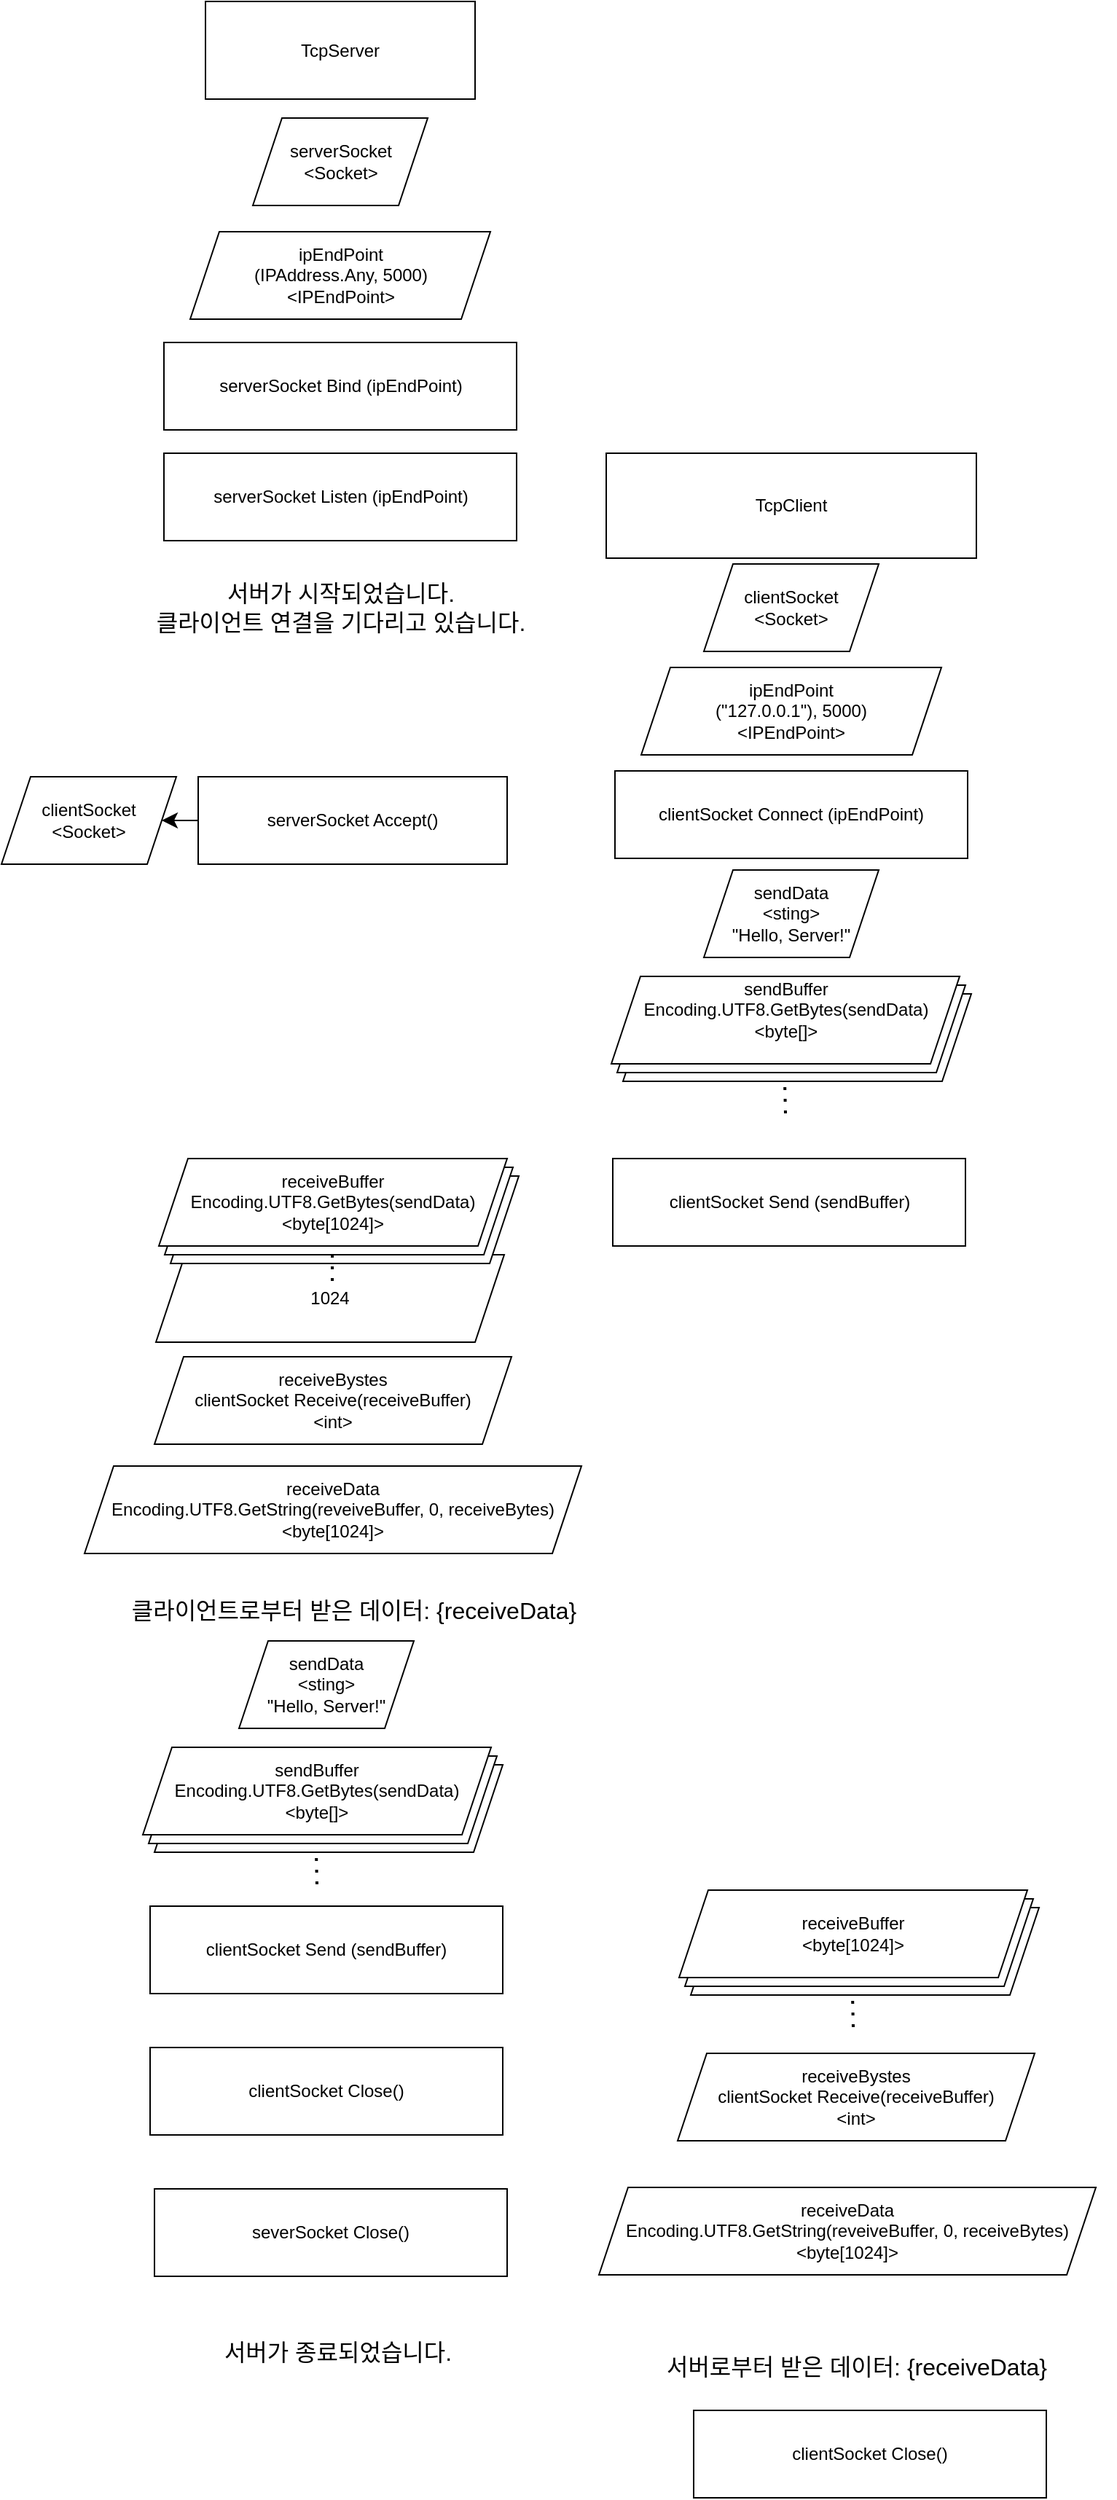 <mxfile version="23.1.6" type="device" pages="2">
  <diagram name="TCPServerAndClient" id="rFa6JRQeXoHfP3vqnMjO">
    <mxGraphModel dx="1519" dy="1963" grid="0" gridSize="10" guides="1" tooltips="1" connect="1" arrows="1" fold="1" page="1" pageScale="1" pageWidth="827" pageHeight="1169" math="0" shadow="0">
      <root>
        <mxCell id="0" />
        <mxCell id="1" parent="0" />
        <mxCell id="qahjvbKbkuDnohyhexBv-2" value="TcpClient" style="rounded=0;whiteSpace=wrap;html=1;" vertex="1" parent="1">
          <mxGeometry x="150" y="181" width="254" height="72" as="geometry" />
        </mxCell>
        <mxCell id="qahjvbKbkuDnohyhexBv-8" value="clientSocket&lt;br&gt;&amp;lt;Socket&amp;gt;" style="shape=parallelogram;perimeter=parallelogramPerimeter;whiteSpace=wrap;html=1;fixedSize=1;" vertex="1" parent="1">
          <mxGeometry x="217" y="257" width="120" height="60" as="geometry" />
        </mxCell>
        <mxCell id="qahjvbKbkuDnohyhexBv-9" value="ipEndPoint&lt;br&gt;(&quot;127.0.0.1&quot;), 5000)&lt;br&gt;&amp;lt;IPEndPoint&amp;gt;" style="shape=parallelogram;perimeter=parallelogramPerimeter;whiteSpace=wrap;html=1;fixedSize=1;" vertex="1" parent="1">
          <mxGeometry x="174" y="328" width="206" height="60" as="geometry" />
        </mxCell>
        <mxCell id="qahjvbKbkuDnohyhexBv-10" value="clientSocket Connect (ipEndPoint)" style="rounded=0;whiteSpace=wrap;html=1;" vertex="1" parent="1">
          <mxGeometry x="156" y="399" width="242" height="60" as="geometry" />
        </mxCell>
        <mxCell id="qahjvbKbkuDnohyhexBv-11" value="sendData&lt;br&gt;&amp;lt;sting&amp;gt;&lt;br&gt;&quot;Hello, Server!&quot;" style="shape=parallelogram;perimeter=parallelogramPerimeter;whiteSpace=wrap;html=1;fixedSize=1;" vertex="1" parent="1">
          <mxGeometry x="217" y="467" width="120" height="60" as="geometry" />
        </mxCell>
        <mxCell id="qahjvbKbkuDnohyhexBv-15" value="clientSocket Send (sendBuffer)" style="rounded=0;whiteSpace=wrap;html=1;" vertex="1" parent="1">
          <mxGeometry x="154.5" y="665" width="242" height="60" as="geometry" />
        </mxCell>
        <mxCell id="qahjvbKbkuDnohyhexBv-60" style="edgeStyle=none;curved=1;rounded=0;orthogonalLoop=1;jettySize=auto;html=1;exitX=0;exitY=0.5;exitDx=0;exitDy=0;entryX=1;entryY=0.5;entryDx=0;entryDy=0;fontSize=12;startSize=8;endSize=8;" edge="1" parent="1" source="qahjvbKbkuDnohyhexBv-25" target="qahjvbKbkuDnohyhexBv-55">
          <mxGeometry relative="1" as="geometry" />
        </mxCell>
        <mxCell id="qahjvbKbkuDnohyhexBv-25" value="serverSocket Accept()" style="rounded=0;whiteSpace=wrap;html=1;" vertex="1" parent="1">
          <mxGeometry x="-130" y="403" width="212" height="60" as="geometry" />
        </mxCell>
        <mxCell id="qahjvbKbkuDnohyhexBv-43" value="" style="group" vertex="1" connectable="0" parent="1">
          <mxGeometry x="200" y="1167" width="247" height="94" as="geometry" />
        </mxCell>
        <mxCell id="qahjvbKbkuDnohyhexBv-39" value="" style="shape=parallelogram;perimeter=parallelogramPerimeter;whiteSpace=wrap;html=1;fixedSize=1;" vertex="1" parent="qahjvbKbkuDnohyhexBv-43">
          <mxGeometry x="8" y="12" width="239" height="60" as="geometry" />
        </mxCell>
        <mxCell id="qahjvbKbkuDnohyhexBv-40" value="" style="shape=parallelogram;perimeter=parallelogramPerimeter;whiteSpace=wrap;html=1;fixedSize=1;" vertex="1" parent="qahjvbKbkuDnohyhexBv-43">
          <mxGeometry x="4" y="6" width="239" height="60" as="geometry" />
        </mxCell>
        <mxCell id="qahjvbKbkuDnohyhexBv-41" value="receiveBuffer&lt;br&gt;&amp;lt;byte[1024]&amp;gt;" style="shape=parallelogram;perimeter=parallelogramPerimeter;whiteSpace=wrap;html=1;fixedSize=1;" vertex="1" parent="qahjvbKbkuDnohyhexBv-43">
          <mxGeometry width="239" height="60" as="geometry" />
        </mxCell>
        <mxCell id="qahjvbKbkuDnohyhexBv-42" value="" style="endArrow=none;dashed=1;html=1;dashPattern=1 3;strokeWidth=2;rounded=0;fontSize=12;startSize=8;endSize=8;" edge="1" parent="qahjvbKbkuDnohyhexBv-43">
          <mxGeometry width="50" height="50" relative="1" as="geometry">
            <mxPoint x="119.5" y="94" as="sourcePoint" />
            <mxPoint x="119" y="72" as="targetPoint" />
          </mxGeometry>
        </mxCell>
        <mxCell id="qahjvbKbkuDnohyhexBv-44" value="" style="group" vertex="1" connectable="0" parent="1">
          <mxGeometry x="153.5" y="540" width="247" height="94" as="geometry" />
        </mxCell>
        <mxCell id="qahjvbKbkuDnohyhexBv-16" value="" style="shape=parallelogram;perimeter=parallelogramPerimeter;whiteSpace=wrap;html=1;fixedSize=1;" vertex="1" parent="qahjvbKbkuDnohyhexBv-44">
          <mxGeometry x="8" y="12" width="239" height="60" as="geometry" />
        </mxCell>
        <mxCell id="qahjvbKbkuDnohyhexBv-17" value="" style="shape=parallelogram;perimeter=parallelogramPerimeter;whiteSpace=wrap;html=1;fixedSize=1;" vertex="1" parent="qahjvbKbkuDnohyhexBv-44">
          <mxGeometry x="4" y="6" width="239" height="60" as="geometry" />
        </mxCell>
        <mxCell id="qahjvbKbkuDnohyhexBv-18" value="&#xa;&lt;span style=&quot;color: rgb(0, 0, 0); font-family: Helvetica; font-size: 12px; font-style: normal; font-variant-ligatures: normal; font-variant-caps: normal; font-weight: 400; letter-spacing: normal; orphans: 2; text-align: center; text-indent: 0px; text-transform: none; widows: 2; word-spacing: 0px; -webkit-text-stroke-width: 0px; background-color: rgb(255, 255, 255); text-decoration-thickness: initial; text-decoration-style: initial; text-decoration-color: initial; float: none; display: inline !important;&quot;&gt;sendBuffer&lt;/span&gt;&lt;br style=&quot;border-color: var(--border-color); color: rgb(0, 0, 0); font-family: Helvetica; font-size: 12px; font-style: normal; font-variant-ligatures: normal; font-variant-caps: normal; font-weight: 400; letter-spacing: normal; orphans: 2; text-align: center; text-indent: 0px; text-transform: none; widows: 2; word-spacing: 0px; -webkit-text-stroke-width: 0px; background-color: rgb(255, 255, 255); text-decoration-thickness: initial; text-decoration-style: initial; text-decoration-color: initial;&quot;&gt;&lt;span style=&quot;color: rgb(0, 0, 0); font-family: Helvetica; font-size: 12px; font-style: normal; font-variant-ligatures: normal; font-variant-caps: normal; font-weight: 400; letter-spacing: normal; orphans: 2; text-align: center; text-indent: 0px; text-transform: none; widows: 2; word-spacing: 0px; -webkit-text-stroke-width: 0px; background-color: rgb(255, 255, 255); text-decoration-thickness: initial; text-decoration-style: initial; text-decoration-color: initial; float: none; display: inline !important;&quot;&gt;Encoding.UTF8.GetBytes(sendData)&lt;/span&gt;&lt;br style=&quot;border-color: var(--border-color); color: rgb(0, 0, 0); font-family: Helvetica; font-size: 12px; font-style: normal; font-variant-ligatures: normal; font-variant-caps: normal; font-weight: 400; letter-spacing: normal; orphans: 2; text-align: center; text-indent: 0px; text-transform: none; widows: 2; word-spacing: 0px; -webkit-text-stroke-width: 0px; background-color: rgb(255, 255, 255); text-decoration-thickness: initial; text-decoration-style: initial; text-decoration-color: initial;&quot;&gt;&lt;span style=&quot;color: rgb(0, 0, 0); font-family: Helvetica; font-size: 12px; font-style: normal; font-variant-ligatures: normal; font-variant-caps: normal; font-weight: 400; letter-spacing: normal; orphans: 2; text-align: center; text-indent: 0px; text-transform: none; widows: 2; word-spacing: 0px; -webkit-text-stroke-width: 0px; background-color: rgb(255, 255, 255); text-decoration-thickness: initial; text-decoration-style: initial; text-decoration-color: initial; float: none; display: inline !important;&quot;&gt;&amp;lt;byte[]&amp;gt;&lt;/span&gt;&#xa;&#xa;" style="shape=parallelogram;perimeter=parallelogramPerimeter;whiteSpace=wrap;html=1;fixedSize=1;" vertex="1" parent="qahjvbKbkuDnohyhexBv-44">
          <mxGeometry width="239" height="60" as="geometry" />
        </mxCell>
        <mxCell id="qahjvbKbkuDnohyhexBv-24" value="" style="endArrow=none;dashed=1;html=1;dashPattern=1 3;strokeWidth=2;rounded=0;fontSize=12;startSize=8;endSize=8;" edge="1" parent="qahjvbKbkuDnohyhexBv-44">
          <mxGeometry width="50" height="50" relative="1" as="geometry">
            <mxPoint x="119.5" y="94" as="sourcePoint" />
            <mxPoint x="119" y="72" as="targetPoint" />
          </mxGeometry>
        </mxCell>
        <mxCell id="qahjvbKbkuDnohyhexBv-46" value="" style="group" vertex="1" connectable="0" parent="1">
          <mxGeometry x="-208" y="665" width="362.5" height="325" as="geometry" />
        </mxCell>
        <mxCell id="qahjvbKbkuDnohyhexBv-31" value="receiveBystes&lt;br&gt;clientSocket Receive(receiveBuffer)&lt;br&gt;&amp;lt;int&amp;gt;" style="shape=parallelogram;perimeter=parallelogramPerimeter;whiteSpace=wrap;html=1;fixedSize=1;" vertex="1" parent="qahjvbKbkuDnohyhexBv-46">
          <mxGeometry x="48" y="136" width="245" height="60" as="geometry" />
        </mxCell>
        <mxCell id="qahjvbKbkuDnohyhexBv-32" value="&lt;br&gt;&lt;span style=&quot;color: rgb(0, 0, 0); font-family: Helvetica; font-size: 12px; font-style: normal; font-variant-ligatures: normal; font-variant-caps: normal; font-weight: 400; letter-spacing: normal; orphans: 2; text-align: center; text-indent: 0px; text-transform: none; widows: 2; word-spacing: 0px; -webkit-text-stroke-width: 0px; background-color: rgb(255, 255, 255); text-decoration-thickness: initial; text-decoration-style: initial; text-decoration-color: initial; float: none; display: inline !important;&quot;&gt;receiveData&lt;/span&gt;&lt;br style=&quot;border-color: var(--border-color); color: rgb(0, 0, 0); font-family: Helvetica; font-size: 12px; font-style: normal; font-variant-ligatures: normal; font-variant-caps: normal; font-weight: 400; letter-spacing: normal; orphans: 2; text-align: center; text-indent: 0px; text-transform: none; widows: 2; word-spacing: 0px; -webkit-text-stroke-width: 0px; background-color: rgb(255, 255, 255); text-decoration-thickness: initial; text-decoration-style: initial; text-decoration-color: initial;&quot;&gt;&lt;span style=&quot;color: rgb(0, 0, 0); font-family: Helvetica; font-size: 12px; font-style: normal; font-variant-ligatures: normal; font-variant-caps: normal; font-weight: 400; letter-spacing: normal; orphans: 2; text-align: center; text-indent: 0px; text-transform: none; widows: 2; word-spacing: 0px; -webkit-text-stroke-width: 0px; background-color: rgb(255, 255, 255); text-decoration-thickness: initial; text-decoration-style: initial; text-decoration-color: initial; float: none; display: inline !important;&quot;&gt;Encoding.UTF8.GetString(reveiveBuffer, 0, receiveBytes)&lt;/span&gt;&lt;br style=&quot;border-color: var(--border-color); color: rgb(0, 0, 0); font-family: Helvetica; font-size: 12px; font-style: normal; font-variant-ligatures: normal; font-variant-caps: normal; font-weight: 400; letter-spacing: normal; orphans: 2; text-align: center; text-indent: 0px; text-transform: none; widows: 2; word-spacing: 0px; -webkit-text-stroke-width: 0px; background-color: rgb(255, 255, 255); text-decoration-thickness: initial; text-decoration-style: initial; text-decoration-color: initial;&quot;&gt;&lt;span style=&quot;color: rgb(0, 0, 0); font-family: Helvetica; font-size: 12px; font-style: normal; font-variant-ligatures: normal; font-variant-caps: normal; font-weight: 400; letter-spacing: normal; orphans: 2; text-align: center; text-indent: 0px; text-transform: none; widows: 2; word-spacing: 0px; -webkit-text-stroke-width: 0px; background-color: rgb(255, 255, 255); text-decoration-thickness: initial; text-decoration-style: initial; text-decoration-color: initial; float: none; display: inline !important;&quot;&gt;&amp;lt;byte[1024]&amp;gt;&lt;/span&gt;&lt;div&gt;&lt;br&gt;&lt;/div&gt;" style="shape=parallelogram;perimeter=parallelogramPerimeter;whiteSpace=wrap;html=1;fixedSize=1;" vertex="1" parent="qahjvbKbkuDnohyhexBv-46">
          <mxGeometry y="211" width="341" height="60" as="geometry" />
        </mxCell>
        <mxCell id="qahjvbKbkuDnohyhexBv-33" value="클라이언트로부터 받은 데이터: {receiveData}" style="text;html=1;align=center;verticalAlign=middle;whiteSpace=wrap;rounded=0;fontSize=16;" vertex="1" parent="qahjvbKbkuDnohyhexBv-46">
          <mxGeometry x="6.5" y="295" width="356" height="30" as="geometry" />
        </mxCell>
        <mxCell id="qahjvbKbkuDnohyhexBv-45" value="" style="group" vertex="1" connectable="0" parent="qahjvbKbkuDnohyhexBv-46">
          <mxGeometry x="49" width="249" height="126" as="geometry" />
        </mxCell>
        <mxCell id="qahjvbKbkuDnohyhexBv-30" value="1024" style="shape=parallelogram;perimeter=parallelogramPerimeter;whiteSpace=wrap;html=1;fixedSize=1;" vertex="1" parent="qahjvbKbkuDnohyhexBv-45">
          <mxGeometry y="66" width="239" height="60" as="geometry" />
        </mxCell>
        <mxCell id="qahjvbKbkuDnohyhexBv-26" value="" style="shape=parallelogram;perimeter=parallelogramPerimeter;whiteSpace=wrap;html=1;fixedSize=1;" vertex="1" parent="qahjvbKbkuDnohyhexBv-45">
          <mxGeometry x="10" y="12" width="239" height="60" as="geometry" />
        </mxCell>
        <mxCell id="qahjvbKbkuDnohyhexBv-27" value="" style="shape=parallelogram;perimeter=parallelogramPerimeter;whiteSpace=wrap;html=1;fixedSize=1;" vertex="1" parent="qahjvbKbkuDnohyhexBv-45">
          <mxGeometry x="6" y="6" width="239" height="60" as="geometry" />
        </mxCell>
        <mxCell id="qahjvbKbkuDnohyhexBv-28" value="&lt;br&gt;&lt;span style=&quot;color: rgb(0, 0, 0); font-family: Helvetica; font-size: 12px; font-style: normal; font-variant-ligatures: normal; font-variant-caps: normal; font-weight: 400; letter-spacing: normal; orphans: 2; text-align: center; text-indent: 0px; text-transform: none; widows: 2; word-spacing: 0px; -webkit-text-stroke-width: 0px; background-color: rgb(255, 255, 255); text-decoration-thickness: initial; text-decoration-style: initial; text-decoration-color: initial; float: none; display: inline !important;&quot;&gt;receiveBuffer&lt;/span&gt;&lt;br style=&quot;border-color: var(--border-color); color: rgb(0, 0, 0); font-family: Helvetica; font-size: 12px; font-style: normal; font-variant-ligatures: normal; font-variant-caps: normal; font-weight: 400; letter-spacing: normal; orphans: 2; text-align: center; text-indent: 0px; text-transform: none; widows: 2; word-spacing: 0px; -webkit-text-stroke-width: 0px; background-color: rgb(255, 255, 255); text-decoration-thickness: initial; text-decoration-style: initial; text-decoration-color: initial;&quot;&gt;&lt;span style=&quot;color: rgb(0, 0, 0); font-family: Helvetica; font-size: 12px; font-style: normal; font-variant-ligatures: normal; font-variant-caps: normal; font-weight: 400; letter-spacing: normal; orphans: 2; text-align: center; text-indent: 0px; text-transform: none; widows: 2; word-spacing: 0px; -webkit-text-stroke-width: 0px; background-color: rgb(255, 255, 255); text-decoration-thickness: initial; text-decoration-style: initial; text-decoration-color: initial; float: none; display: inline !important;&quot;&gt;Encoding.UTF8.GetBytes(sendData)&lt;/span&gt;&lt;br style=&quot;border-color: var(--border-color); color: rgb(0, 0, 0); font-family: Helvetica; font-size: 12px; font-style: normal; font-variant-ligatures: normal; font-variant-caps: normal; font-weight: 400; letter-spacing: normal; orphans: 2; text-align: center; text-indent: 0px; text-transform: none; widows: 2; word-spacing: 0px; -webkit-text-stroke-width: 0px; background-color: rgb(255, 255, 255); text-decoration-thickness: initial; text-decoration-style: initial; text-decoration-color: initial;&quot;&gt;&lt;span style=&quot;color: rgb(0, 0, 0); font-family: Helvetica; font-size: 12px; font-style: normal; font-variant-ligatures: normal; font-variant-caps: normal; font-weight: 400; letter-spacing: normal; orphans: 2; text-align: center; text-indent: 0px; text-transform: none; widows: 2; word-spacing: 0px; -webkit-text-stroke-width: 0px; background-color: rgb(255, 255, 255); text-decoration-thickness: initial; text-decoration-style: initial; text-decoration-color: initial; float: none; display: inline !important;&quot;&gt;&amp;lt;byte[1024]&amp;gt;&lt;/span&gt;&lt;div&gt;&lt;br/&gt;&lt;/div&gt;" style="shape=parallelogram;perimeter=parallelogramPerimeter;whiteSpace=wrap;html=1;fixedSize=1;" vertex="1" parent="qahjvbKbkuDnohyhexBv-45">
          <mxGeometry x="2" width="239" height="60" as="geometry" />
        </mxCell>
        <mxCell id="qahjvbKbkuDnohyhexBv-29" value="" style="endArrow=none;dashed=1;html=1;dashPattern=1 3;strokeWidth=2;rounded=0;fontSize=12;startSize=8;endSize=8;" edge="1" parent="qahjvbKbkuDnohyhexBv-45">
          <mxGeometry width="50" height="50" relative="1" as="geometry">
            <mxPoint x="121" y="84" as="sourcePoint" />
            <mxPoint x="121" y="60" as="targetPoint" />
            <Array as="points">
              <mxPoint x="121" y="66" />
            </Array>
          </mxGeometry>
        </mxCell>
        <mxCell id="qahjvbKbkuDnohyhexBv-47" value="" style="group" vertex="1" connectable="0" parent="1">
          <mxGeometry x="-210.5" y="-129" width="356" height="443" as="geometry" />
        </mxCell>
        <mxCell id="qahjvbKbkuDnohyhexBv-1" value="TcpServer" style="rounded=0;whiteSpace=wrap;html=1;" vertex="1" parent="qahjvbKbkuDnohyhexBv-47">
          <mxGeometry x="85.5" width="185" height="67" as="geometry" />
        </mxCell>
        <mxCell id="qahjvbKbkuDnohyhexBv-3" value="serverSocket&lt;br&gt;&amp;lt;Socket&amp;gt;" style="shape=parallelogram;perimeter=parallelogramPerimeter;whiteSpace=wrap;html=1;fixedSize=1;" vertex="1" parent="qahjvbKbkuDnohyhexBv-47">
          <mxGeometry x="118" y="80" width="120" height="60" as="geometry" />
        </mxCell>
        <mxCell id="qahjvbKbkuDnohyhexBv-4" value="ipEndPoint&lt;br&gt;(IPAddress.Any, 5000)&lt;br&gt;&amp;lt;IPEndPoint&amp;gt;" style="shape=parallelogram;perimeter=parallelogramPerimeter;whiteSpace=wrap;html=1;fixedSize=1;" vertex="1" parent="qahjvbKbkuDnohyhexBv-47">
          <mxGeometry x="75" y="158" width="206" height="60" as="geometry" />
        </mxCell>
        <mxCell id="qahjvbKbkuDnohyhexBv-5" value="serverSocket Bind (ipEndPoint)" style="rounded=0;whiteSpace=wrap;html=1;" vertex="1" parent="qahjvbKbkuDnohyhexBv-47">
          <mxGeometry x="57" y="234" width="242" height="60" as="geometry" />
        </mxCell>
        <mxCell id="qahjvbKbkuDnohyhexBv-6" value="serverSocket Listen (ipEndPoint)" style="rounded=0;whiteSpace=wrap;html=1;" vertex="1" parent="qahjvbKbkuDnohyhexBv-47">
          <mxGeometry x="57" y="310" width="242" height="60" as="geometry" />
        </mxCell>
        <mxCell id="qahjvbKbkuDnohyhexBv-7" style="edgeStyle=none;curved=1;rounded=0;orthogonalLoop=1;jettySize=auto;html=1;exitX=0.5;exitY=1;exitDx=0;exitDy=0;fontSize=12;startSize=8;endSize=8;" edge="1" parent="qahjvbKbkuDnohyhexBv-47" source="qahjvbKbkuDnohyhexBv-3" target="qahjvbKbkuDnohyhexBv-3">
          <mxGeometry relative="1" as="geometry" />
        </mxCell>
        <mxCell id="qahjvbKbkuDnohyhexBv-34" value="서버가 시작되었습니다.&lt;br&gt;클라이언트 연결을 기다리고 있습니다." style="text;html=1;align=center;verticalAlign=middle;whiteSpace=wrap;rounded=0;fontSize=16;" vertex="1" parent="qahjvbKbkuDnohyhexBv-47">
          <mxGeometry y="389" width="356" height="54" as="geometry" />
        </mxCell>
        <mxCell id="qahjvbKbkuDnohyhexBv-48" value="sendData&lt;br&gt;&amp;lt;sting&amp;gt;&lt;br&gt;&quot;Hello, Server!&quot;" style="shape=parallelogram;perimeter=parallelogramPerimeter;whiteSpace=wrap;html=1;fixedSize=1;" vertex="1" parent="1">
          <mxGeometry x="-102" y="996" width="120" height="60" as="geometry" />
        </mxCell>
        <mxCell id="qahjvbKbkuDnohyhexBv-49" value="" style="group" vertex="1" connectable="0" parent="1">
          <mxGeometry x="-168" y="1069" width="247" height="94" as="geometry" />
        </mxCell>
        <mxCell id="qahjvbKbkuDnohyhexBv-50" value="" style="shape=parallelogram;perimeter=parallelogramPerimeter;whiteSpace=wrap;html=1;fixedSize=1;" vertex="1" parent="qahjvbKbkuDnohyhexBv-49">
          <mxGeometry x="8" y="12" width="239" height="60" as="geometry" />
        </mxCell>
        <mxCell id="qahjvbKbkuDnohyhexBv-51" value="" style="shape=parallelogram;perimeter=parallelogramPerimeter;whiteSpace=wrap;html=1;fixedSize=1;" vertex="1" parent="qahjvbKbkuDnohyhexBv-49">
          <mxGeometry x="4" y="6" width="239" height="60" as="geometry" />
        </mxCell>
        <mxCell id="qahjvbKbkuDnohyhexBv-52" value="sendBuffer&lt;br&gt;Encoding.UTF8.GetBytes(sendData)&lt;br&gt;&amp;lt;byte[]&amp;gt;" style="shape=parallelogram;perimeter=parallelogramPerimeter;whiteSpace=wrap;html=1;fixedSize=1;" vertex="1" parent="qahjvbKbkuDnohyhexBv-49">
          <mxGeometry width="239" height="60" as="geometry" />
        </mxCell>
        <mxCell id="qahjvbKbkuDnohyhexBv-53" value="" style="endArrow=none;dashed=1;html=1;dashPattern=1 3;strokeWidth=2;rounded=0;fontSize=12;startSize=8;endSize=8;" edge="1" parent="qahjvbKbkuDnohyhexBv-49">
          <mxGeometry width="50" height="50" relative="1" as="geometry">
            <mxPoint x="119.5" y="94" as="sourcePoint" />
            <mxPoint x="119" y="72" as="targetPoint" />
          </mxGeometry>
        </mxCell>
        <mxCell id="qahjvbKbkuDnohyhexBv-54" value="clientSocket Send (sendBuffer)" style="rounded=0;whiteSpace=wrap;html=1;" vertex="1" parent="1">
          <mxGeometry x="-163" y="1178" width="242" height="60" as="geometry" />
        </mxCell>
        <mxCell id="qahjvbKbkuDnohyhexBv-55" value="clientSocket&lt;br&gt;&amp;lt;Socket&amp;gt;" style="shape=parallelogram;perimeter=parallelogramPerimeter;whiteSpace=wrap;html=1;fixedSize=1;" vertex="1" parent="1">
          <mxGeometry x="-265" y="403" width="120" height="60" as="geometry" />
        </mxCell>
        <mxCell id="qahjvbKbkuDnohyhexBv-61" value="clientSocket Close()" style="rounded=0;whiteSpace=wrap;html=1;" vertex="1" parent="1">
          <mxGeometry x="-163" y="1275" width="242" height="60" as="geometry" />
        </mxCell>
        <mxCell id="qahjvbKbkuDnohyhexBv-62" value="severSocket Close()" style="rounded=0;whiteSpace=wrap;html=1;" vertex="1" parent="1">
          <mxGeometry x="-160" y="1372" width="242" height="60" as="geometry" />
        </mxCell>
        <mxCell id="qahjvbKbkuDnohyhexBv-63" value="서버가 종료되었습니다." style="text;html=1;align=center;verticalAlign=middle;whiteSpace=wrap;rounded=0;fontSize=16;" vertex="1" parent="1">
          <mxGeometry x="-212.5" y="1469" width="356" height="30" as="geometry" />
        </mxCell>
        <mxCell id="qahjvbKbkuDnohyhexBv-64" value="receiveBystes&lt;br&gt;clientSocket Receive(receiveBuffer)&lt;br&gt;&amp;lt;int&amp;gt;" style="shape=parallelogram;perimeter=parallelogramPerimeter;whiteSpace=wrap;html=1;fixedSize=1;" vertex="1" parent="1">
          <mxGeometry x="199" y="1279" width="245" height="60" as="geometry" />
        </mxCell>
        <mxCell id="qahjvbKbkuDnohyhexBv-75" value="&lt;br&gt;&lt;span style=&quot;color: rgb(0, 0, 0); font-family: Helvetica; font-size: 12px; font-style: normal; font-variant-ligatures: normal; font-variant-caps: normal; font-weight: 400; letter-spacing: normal; orphans: 2; text-align: center; text-indent: 0px; text-transform: none; widows: 2; word-spacing: 0px; -webkit-text-stroke-width: 0px; background-color: rgb(255, 255, 255); text-decoration-thickness: initial; text-decoration-style: initial; text-decoration-color: initial; float: none; display: inline !important;&quot;&gt;receiveData&lt;/span&gt;&lt;br style=&quot;border-color: var(--border-color); color: rgb(0, 0, 0); font-family: Helvetica; font-size: 12px; font-style: normal; font-variant-ligatures: normal; font-variant-caps: normal; font-weight: 400; letter-spacing: normal; orphans: 2; text-align: center; text-indent: 0px; text-transform: none; widows: 2; word-spacing: 0px; -webkit-text-stroke-width: 0px; background-color: rgb(255, 255, 255); text-decoration-thickness: initial; text-decoration-style: initial; text-decoration-color: initial;&quot;&gt;&lt;span style=&quot;color: rgb(0, 0, 0); font-family: Helvetica; font-size: 12px; font-style: normal; font-variant-ligatures: normal; font-variant-caps: normal; font-weight: 400; letter-spacing: normal; orphans: 2; text-align: center; text-indent: 0px; text-transform: none; widows: 2; word-spacing: 0px; -webkit-text-stroke-width: 0px; background-color: rgb(255, 255, 255); text-decoration-thickness: initial; text-decoration-style: initial; text-decoration-color: initial; float: none; display: inline !important;&quot;&gt;Encoding.UTF8.GetString(reveiveBuffer, 0, receiveBytes)&lt;/span&gt;&lt;br style=&quot;border-color: var(--border-color); color: rgb(0, 0, 0); font-family: Helvetica; font-size: 12px; font-style: normal; font-variant-ligatures: normal; font-variant-caps: normal; font-weight: 400; letter-spacing: normal; orphans: 2; text-align: center; text-indent: 0px; text-transform: none; widows: 2; word-spacing: 0px; -webkit-text-stroke-width: 0px; background-color: rgb(255, 255, 255); text-decoration-thickness: initial; text-decoration-style: initial; text-decoration-color: initial;&quot;&gt;&lt;span style=&quot;color: rgb(0, 0, 0); font-family: Helvetica; font-size: 12px; font-style: normal; font-variant-ligatures: normal; font-variant-caps: normal; font-weight: 400; letter-spacing: normal; orphans: 2; text-align: center; text-indent: 0px; text-transform: none; widows: 2; word-spacing: 0px; -webkit-text-stroke-width: 0px; background-color: rgb(255, 255, 255); text-decoration-thickness: initial; text-decoration-style: initial; text-decoration-color: initial; float: none; display: inline !important;&quot;&gt;&amp;lt;byte[1024]&amp;gt;&lt;/span&gt;&lt;div&gt;&lt;br&gt;&lt;/div&gt;" style="shape=parallelogram;perimeter=parallelogramPerimeter;whiteSpace=wrap;html=1;fixedSize=1;" vertex="1" parent="1">
          <mxGeometry x="145" y="1371" width="341" height="60" as="geometry" />
        </mxCell>
        <mxCell id="qahjvbKbkuDnohyhexBv-76" value="서버로부터 받은 데이터: {receiveData}" style="text;html=1;align=center;verticalAlign=middle;whiteSpace=wrap;rounded=0;fontSize=16;" vertex="1" parent="1">
          <mxGeometry x="143.5" y="1479" width="356" height="30" as="geometry" />
        </mxCell>
        <mxCell id="qahjvbKbkuDnohyhexBv-77" value="clientSocket Close()" style="rounded=0;whiteSpace=wrap;html=1;" vertex="1" parent="1">
          <mxGeometry x="210" y="1524" width="242" height="60" as="geometry" />
        </mxCell>
      </root>
    </mxGraphModel>
  </diagram>
  <diagram id="TzO9YMBNnM7rhV5b7go9" name="페이지-2">
    <mxGraphModel dx="692" dy="794" grid="0" gridSize="10" guides="1" tooltips="1" connect="1" arrows="1" fold="1" page="1" pageScale="1" pageWidth="827" pageHeight="1169" math="0" shadow="0">
      <root>
        <mxCell id="0" />
        <mxCell id="1" parent="0" />
      </root>
    </mxGraphModel>
  </diagram>
</mxfile>
